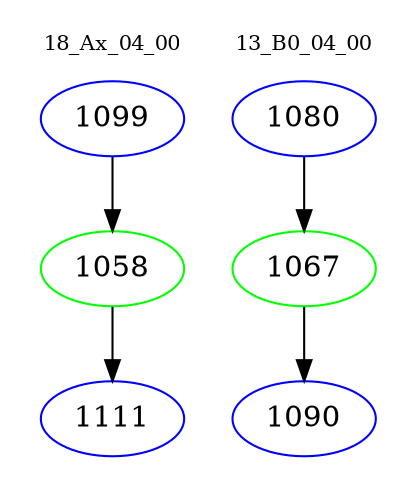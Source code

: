 digraph{
subgraph cluster_0 {
color = white
label = "18_Ax_04_00";
fontsize=10;
T0_1099 [label="1099", color="blue"]
T0_1099 -> T0_1058 [color="black"]
T0_1058 [label="1058", color="green"]
T0_1058 -> T0_1111 [color="black"]
T0_1111 [label="1111", color="blue"]
}
subgraph cluster_1 {
color = white
label = "13_B0_04_00";
fontsize=10;
T1_1080 [label="1080", color="blue"]
T1_1080 -> T1_1067 [color="black"]
T1_1067 [label="1067", color="green"]
T1_1067 -> T1_1090 [color="black"]
T1_1090 [label="1090", color="blue"]
}
}
